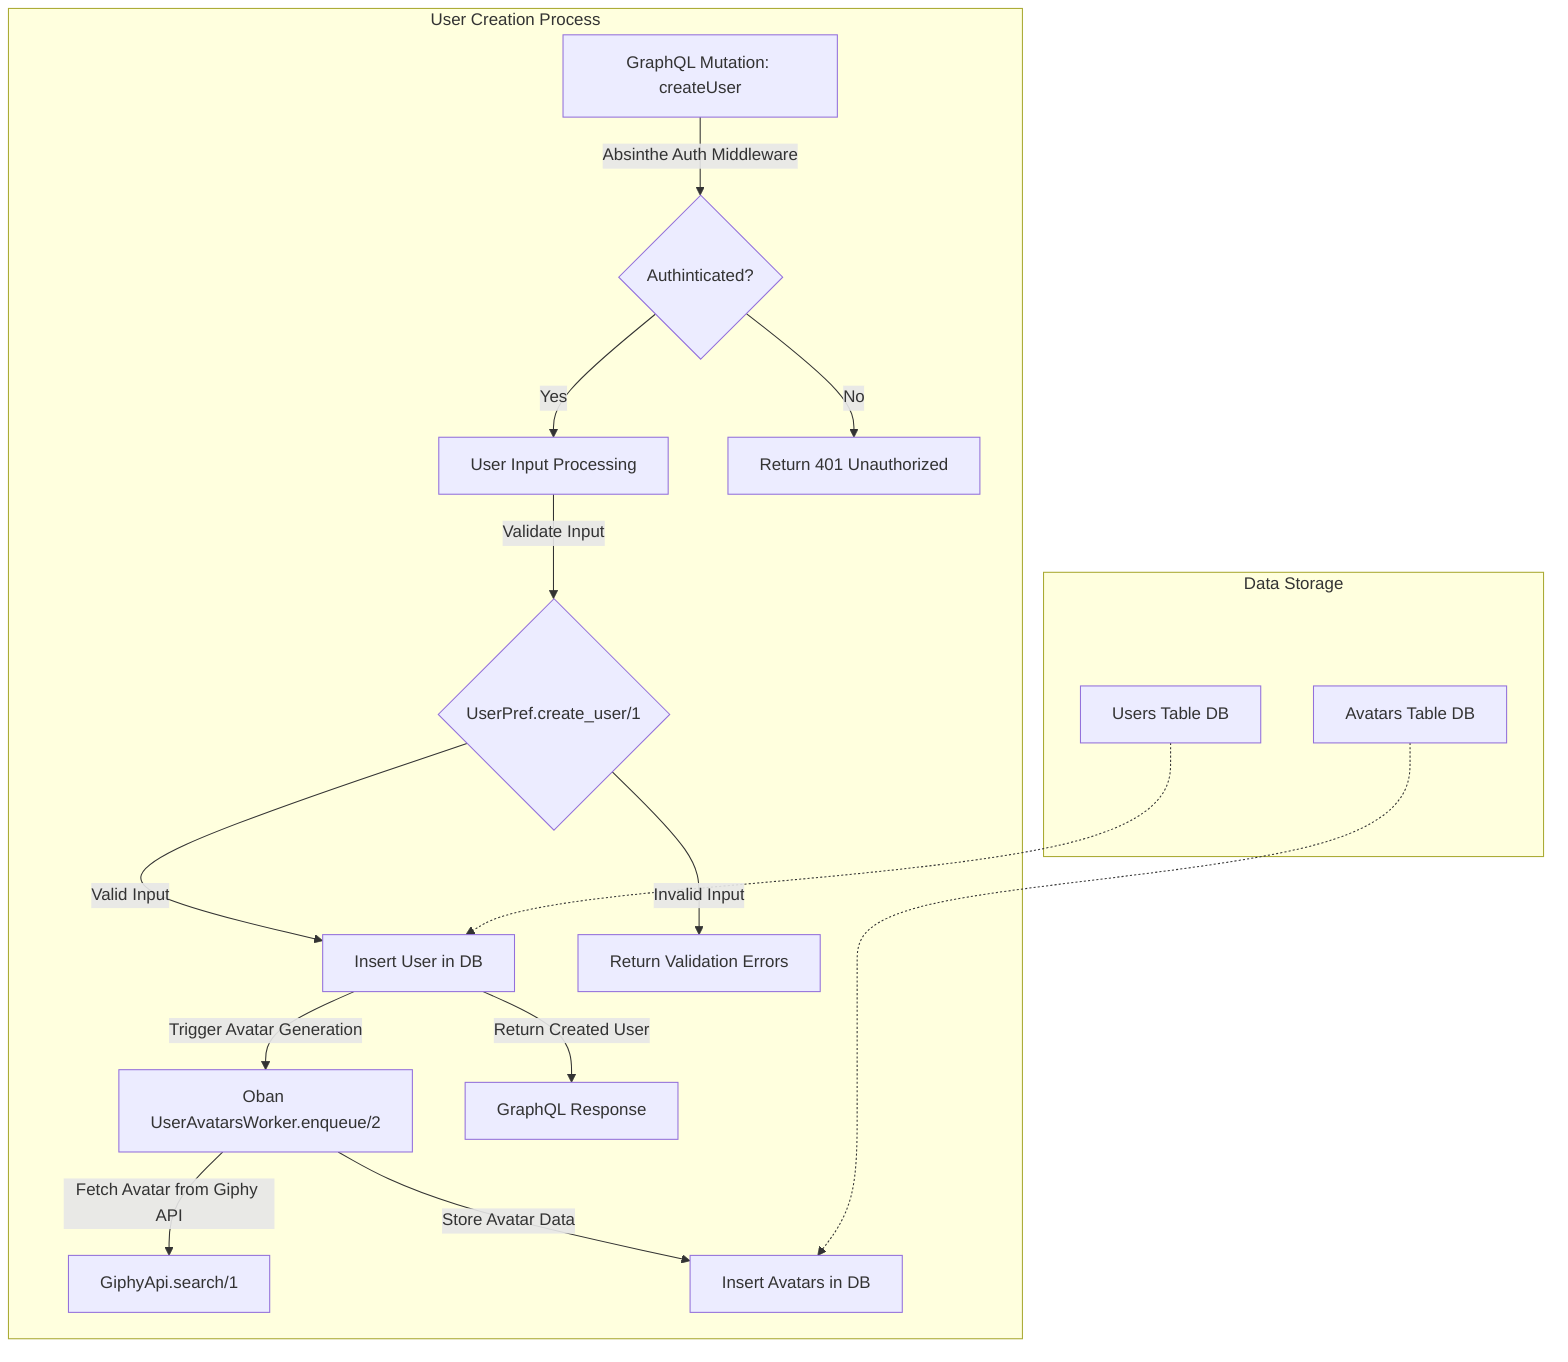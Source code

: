 graph TD;
    subgraph User Creation Process
        X[GraphQL Mutation: createUser] -->|Absinthe Auth Middleware| Y{Authinticated?}
        Y -- Yes --> V[User Input Processing]
        Y -- No --> W[Return 401 Unauthorized]

        V -->|Validate Input| U{UserPref.create_user/1}
        U -- Valid Input --> T[Insert User in DB]
        U -- Invalid Input --> S[Return Validation Errors]

        T -->|Trigger Avatar Generation| R[Oban UserAvatarsWorker.enqueue/2]
        R -->|Fetch Avatar from Giphy API| Q[GiphyApi.search/1]
        R -->|Store Avatar Data| P[Insert Avatars in DB]

        T -->|Return Created User| O[GraphQL Response]
    end

    subgraph Data Storage
        M[Users Table DB] -.-> T
        N[Avatars Table DB] -.-> P
    end